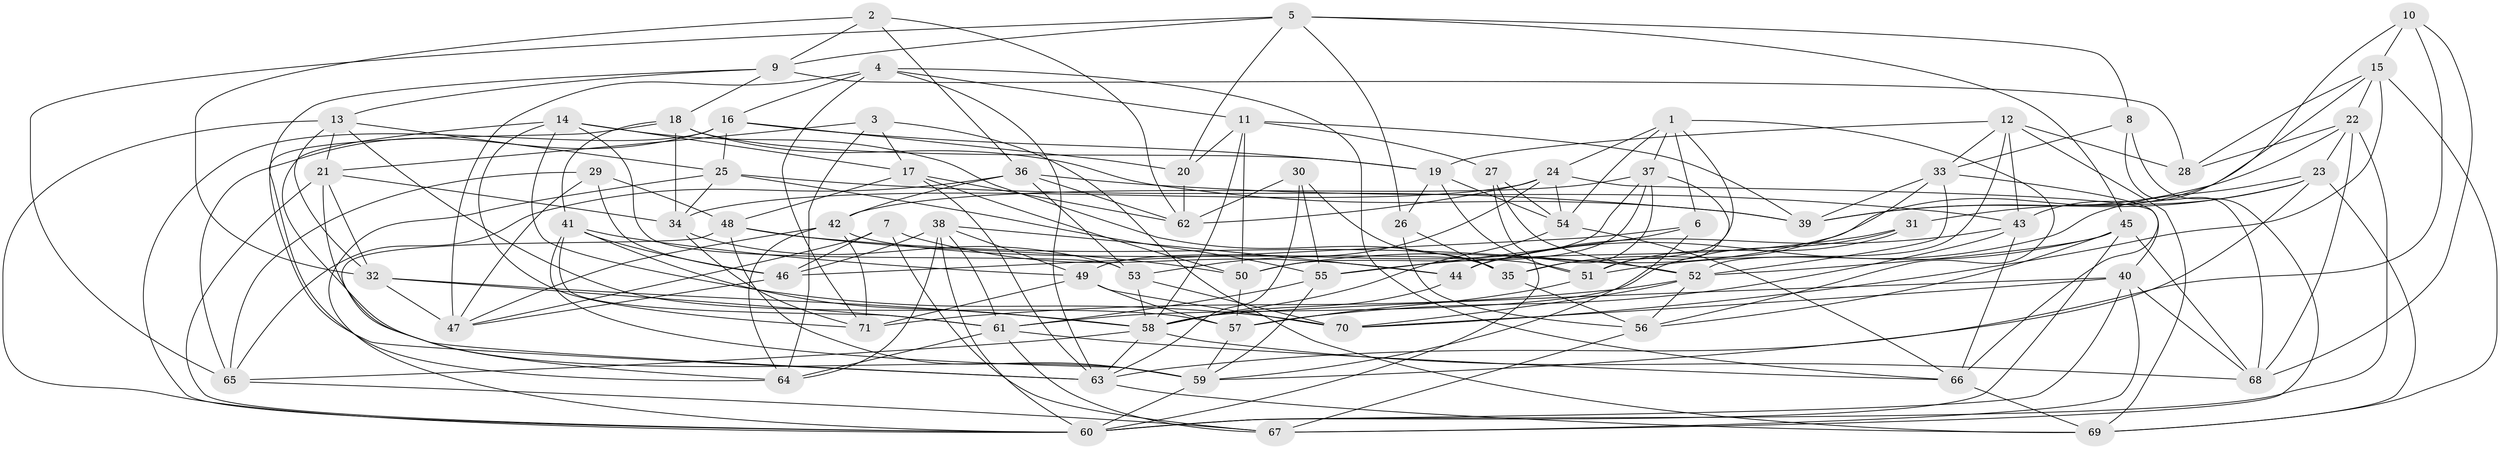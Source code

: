 // original degree distribution, {4: 1.0}
// Generated by graph-tools (version 1.1) at 2025/50/03/09/25 03:50:54]
// undirected, 71 vertices, 208 edges
graph export_dot {
graph [start="1"]
  node [color=gray90,style=filled];
  1;
  2;
  3;
  4;
  5;
  6;
  7;
  8;
  9;
  10;
  11;
  12;
  13;
  14;
  15;
  16;
  17;
  18;
  19;
  20;
  21;
  22;
  23;
  24;
  25;
  26;
  27;
  28;
  29;
  30;
  31;
  32;
  33;
  34;
  35;
  36;
  37;
  38;
  39;
  40;
  41;
  42;
  43;
  44;
  45;
  46;
  47;
  48;
  49;
  50;
  51;
  52;
  53;
  54;
  55;
  56;
  57;
  58;
  59;
  60;
  61;
  62;
  63;
  64;
  65;
  66;
  67;
  68;
  69;
  70;
  71;
  1 -- 6 [weight=1.0];
  1 -- 24 [weight=1.0];
  1 -- 35 [weight=1.0];
  1 -- 37 [weight=1.0];
  1 -- 54 [weight=1.0];
  1 -- 56 [weight=1.0];
  2 -- 9 [weight=1.0];
  2 -- 32 [weight=1.0];
  2 -- 36 [weight=1.0];
  2 -- 62 [weight=1.0];
  3 -- 17 [weight=1.0];
  3 -- 21 [weight=1.0];
  3 -- 64 [weight=1.0];
  3 -- 69 [weight=1.0];
  4 -- 11 [weight=1.0];
  4 -- 16 [weight=1.0];
  4 -- 47 [weight=1.0];
  4 -- 63 [weight=1.0];
  4 -- 66 [weight=1.0];
  4 -- 71 [weight=1.0];
  5 -- 8 [weight=1.0];
  5 -- 9 [weight=1.0];
  5 -- 20 [weight=1.0];
  5 -- 26 [weight=1.0];
  5 -- 45 [weight=1.0];
  5 -- 65 [weight=1.0];
  6 -- 46 [weight=1.0];
  6 -- 55 [weight=1.0];
  6 -- 59 [weight=1.0];
  7 -- 44 [weight=1.0];
  7 -- 46 [weight=1.0];
  7 -- 47 [weight=1.0];
  7 -- 67 [weight=1.0];
  8 -- 33 [weight=1.0];
  8 -- 67 [weight=1.0];
  8 -- 68 [weight=1.0];
  9 -- 13 [weight=1.0];
  9 -- 18 [weight=1.0];
  9 -- 28 [weight=1.0];
  9 -- 63 [weight=1.0];
  10 -- 15 [weight=1.0];
  10 -- 43 [weight=1.0];
  10 -- 63 [weight=1.0];
  10 -- 68 [weight=1.0];
  11 -- 20 [weight=1.0];
  11 -- 27 [weight=1.0];
  11 -- 39 [weight=1.0];
  11 -- 50 [weight=1.0];
  11 -- 58 [weight=1.0];
  12 -- 19 [weight=1.0];
  12 -- 28 [weight=1.0];
  12 -- 33 [weight=1.0];
  12 -- 43 [weight=1.0];
  12 -- 52 [weight=1.0];
  12 -- 69 [weight=1.0];
  13 -- 21 [weight=1.0];
  13 -- 25 [weight=1.0];
  13 -- 32 [weight=1.0];
  13 -- 57 [weight=1.0];
  13 -- 60 [weight=1.0];
  14 -- 17 [weight=1.0];
  14 -- 35 [weight=1.0];
  14 -- 53 [weight=1.0];
  14 -- 59 [weight=1.0];
  14 -- 70 [weight=1.0];
  14 -- 71 [weight=1.0];
  15 -- 22 [weight=1.0];
  15 -- 28 [weight=1.0];
  15 -- 50 [weight=1.0];
  15 -- 69 [weight=1.0];
  15 -- 70 [weight=1.0];
  16 -- 19 [weight=1.0];
  16 -- 20 [weight=1.0];
  16 -- 25 [weight=1.0];
  16 -- 60 [weight=1.0];
  16 -- 65 [weight=1.0];
  17 -- 48 [weight=1.0];
  17 -- 50 [weight=1.0];
  17 -- 62 [weight=1.0];
  17 -- 63 [weight=1.0];
  18 -- 19 [weight=1.0];
  18 -- 34 [weight=1.0];
  18 -- 39 [weight=1.0];
  18 -- 41 [weight=1.0];
  18 -- 64 [weight=1.0];
  19 -- 26 [weight=1.0];
  19 -- 51 [weight=1.0];
  19 -- 54 [weight=1.0];
  20 -- 62 [weight=1.0];
  21 -- 32 [weight=1.0];
  21 -- 34 [weight=1.0];
  21 -- 60 [weight=1.0];
  21 -- 63 [weight=1.0];
  22 -- 23 [weight=1.0];
  22 -- 28 [weight=1.0];
  22 -- 39 [weight=1.0];
  22 -- 60 [weight=1.0];
  22 -- 68 [weight=1.0];
  23 -- 31 [weight=1.0];
  23 -- 39 [weight=1.0];
  23 -- 44 [weight=1.0];
  23 -- 59 [weight=1.0];
  23 -- 69 [weight=1.0];
  24 -- 34 [weight=1.0];
  24 -- 40 [weight=1.0];
  24 -- 53 [weight=1.0];
  24 -- 54 [weight=1.0];
  24 -- 62 [weight=1.0];
  25 -- 34 [weight=1.0];
  25 -- 39 [weight=1.0];
  25 -- 55 [weight=1.0];
  25 -- 60 [weight=1.0];
  26 -- 35 [weight=1.0];
  26 -- 56 [weight=1.0];
  27 -- 52 [weight=1.0];
  27 -- 54 [weight=1.0];
  27 -- 60 [weight=1.0];
  29 -- 46 [weight=1.0];
  29 -- 47 [weight=1.0];
  29 -- 48 [weight=1.0];
  29 -- 65 [weight=1.0];
  30 -- 35 [weight=1.0];
  30 -- 55 [weight=1.0];
  30 -- 62 [weight=1.0];
  30 -- 63 [weight=1.0];
  31 -- 51 [weight=1.0];
  31 -- 55 [weight=1.0];
  31 -- 61 [weight=1.0];
  32 -- 47 [weight=1.0];
  32 -- 58 [weight=1.0];
  32 -- 61 [weight=1.0];
  33 -- 35 [weight=1.0];
  33 -- 39 [weight=1.0];
  33 -- 52 [weight=1.0];
  33 -- 66 [weight=1.0];
  34 -- 53 [weight=1.0];
  34 -- 71 [weight=1.0];
  35 -- 56 [weight=1.0];
  36 -- 42 [weight=1.0];
  36 -- 43 [weight=1.0];
  36 -- 53 [weight=1.0];
  36 -- 62 [weight=1.0];
  36 -- 65 [weight=1.0];
  37 -- 42 [weight=1.0];
  37 -- 44 [weight=1.0];
  37 -- 49 [weight=1.0];
  37 -- 50 [weight=1.0];
  37 -- 51 [weight=1.0];
  38 -- 44 [weight=1.0];
  38 -- 46 [weight=1.0];
  38 -- 49 [weight=1.0];
  38 -- 60 [weight=1.0];
  38 -- 61 [weight=1.0];
  38 -- 64 [weight=1.0];
  40 -- 58 [weight=1.0];
  40 -- 60 [weight=1.0];
  40 -- 67 [weight=1.0];
  40 -- 68 [weight=1.0];
  40 -- 70 [weight=1.0];
  41 -- 46 [weight=1.0];
  41 -- 49 [weight=1.0];
  41 -- 58 [weight=1.0];
  41 -- 59 [weight=1.0];
  41 -- 61 [weight=1.0];
  42 -- 47 [weight=1.0];
  42 -- 51 [weight=1.0];
  42 -- 64 [weight=1.0];
  42 -- 71 [weight=1.0];
  43 -- 44 [weight=1.0];
  43 -- 57 [weight=1.0];
  43 -- 66 [weight=1.0];
  44 -- 58 [weight=1.0];
  45 -- 51 [weight=1.0];
  45 -- 52 [weight=1.0];
  45 -- 56 [weight=1.0];
  45 -- 60 [weight=1.0];
  45 -- 68 [weight=1.0];
  46 -- 47 [weight=1.0];
  48 -- 50 [weight=1.0];
  48 -- 52 [weight=1.0];
  48 -- 59 [weight=1.0];
  48 -- 64 [weight=1.0];
  49 -- 57 [weight=1.0];
  49 -- 70 [weight=1.0];
  49 -- 71 [weight=1.0];
  50 -- 57 [weight=1.0];
  51 -- 57 [weight=1.0];
  52 -- 56 [weight=1.0];
  52 -- 70 [weight=1.0];
  52 -- 71 [weight=1.0];
  53 -- 58 [weight=1.0];
  53 -- 70 [weight=1.0];
  54 -- 58 [weight=1.0];
  54 -- 66 [weight=1.0];
  55 -- 59 [weight=1.0];
  55 -- 61 [weight=1.0];
  56 -- 67 [weight=1.0];
  57 -- 59 [weight=1.0];
  58 -- 63 [weight=1.0];
  58 -- 65 [weight=1.0];
  58 -- 68 [weight=1.0];
  59 -- 60 [weight=1.0];
  61 -- 64 [weight=1.0];
  61 -- 66 [weight=1.0];
  61 -- 67 [weight=1.0];
  63 -- 69 [weight=1.0];
  65 -- 67 [weight=1.0];
  66 -- 69 [weight=1.0];
}
